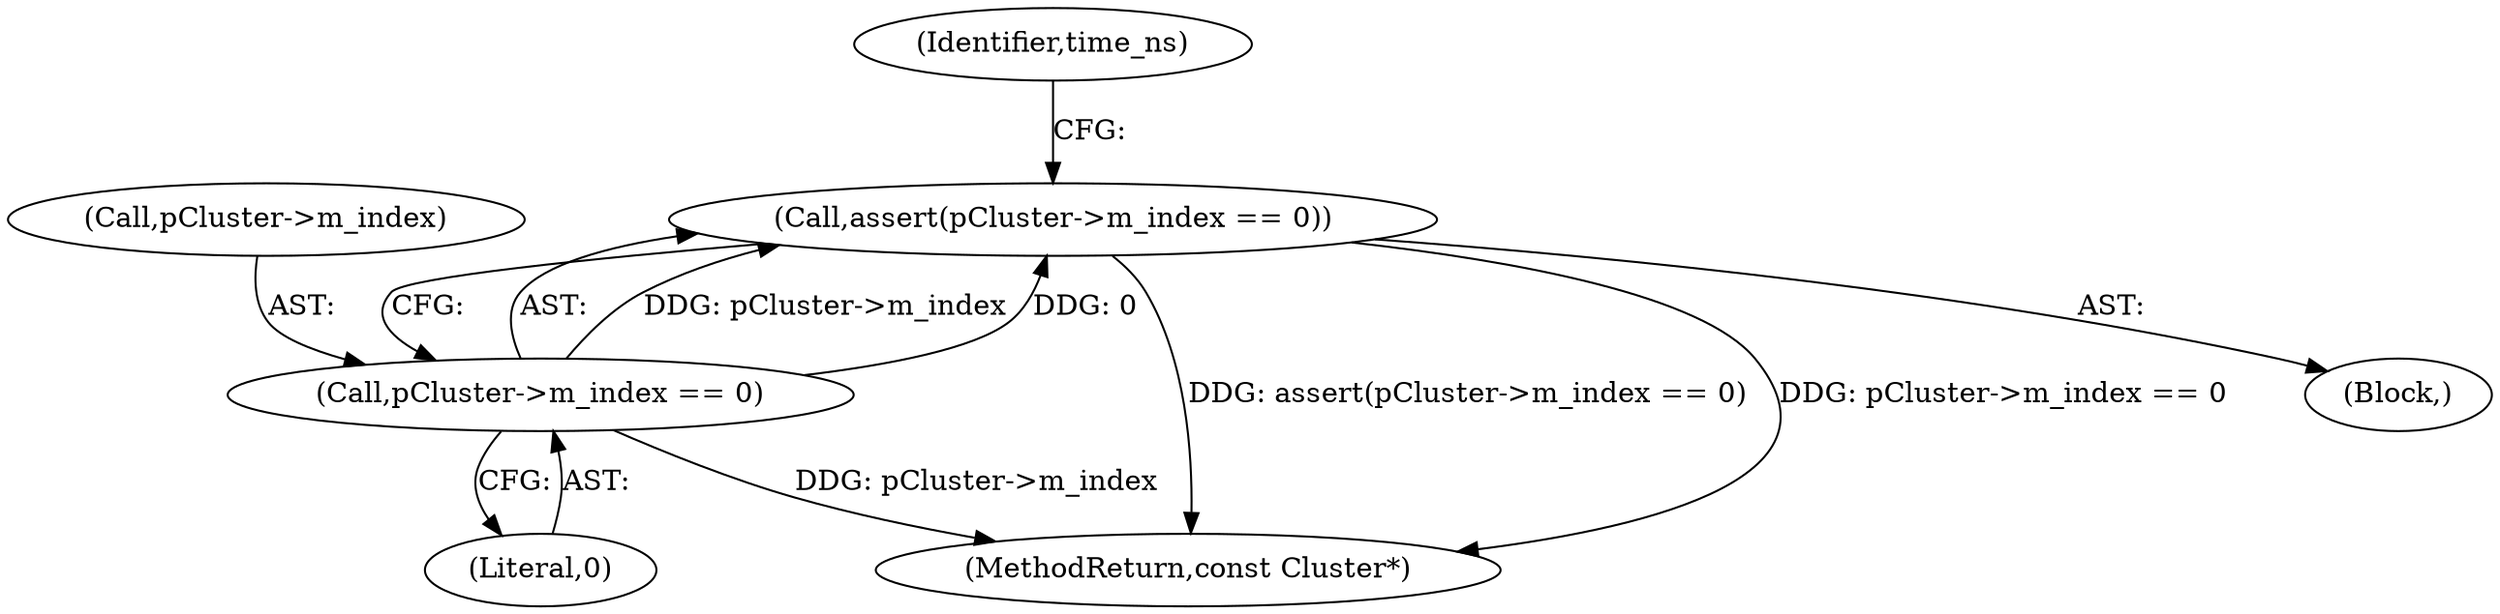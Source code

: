 digraph "0_Android_04839626ed859623901ebd3a5fd483982186b59d_41@API" {
"1000115" [label="(Call,assert(pCluster->m_index == 0))"];
"1000116" [label="(Call,pCluster->m_index == 0)"];
"1000127" [label="(MethodReturn,const Cluster*)"];
"1000107" [label="(Block,)"];
"1000117" [label="(Call,pCluster->m_index)"];
"1000115" [label="(Call,assert(pCluster->m_index == 0))"];
"1000123" [label="(Identifier,time_ns)"];
"1000116" [label="(Call,pCluster->m_index == 0)"];
"1000120" [label="(Literal,0)"];
"1000115" -> "1000107"  [label="AST: "];
"1000115" -> "1000116"  [label="CFG: "];
"1000116" -> "1000115"  [label="AST: "];
"1000123" -> "1000115"  [label="CFG: "];
"1000115" -> "1000127"  [label="DDG: assert(pCluster->m_index == 0)"];
"1000115" -> "1000127"  [label="DDG: pCluster->m_index == 0"];
"1000116" -> "1000115"  [label="DDG: pCluster->m_index"];
"1000116" -> "1000115"  [label="DDG: 0"];
"1000116" -> "1000120"  [label="CFG: "];
"1000117" -> "1000116"  [label="AST: "];
"1000120" -> "1000116"  [label="AST: "];
"1000116" -> "1000127"  [label="DDG: pCluster->m_index"];
}
